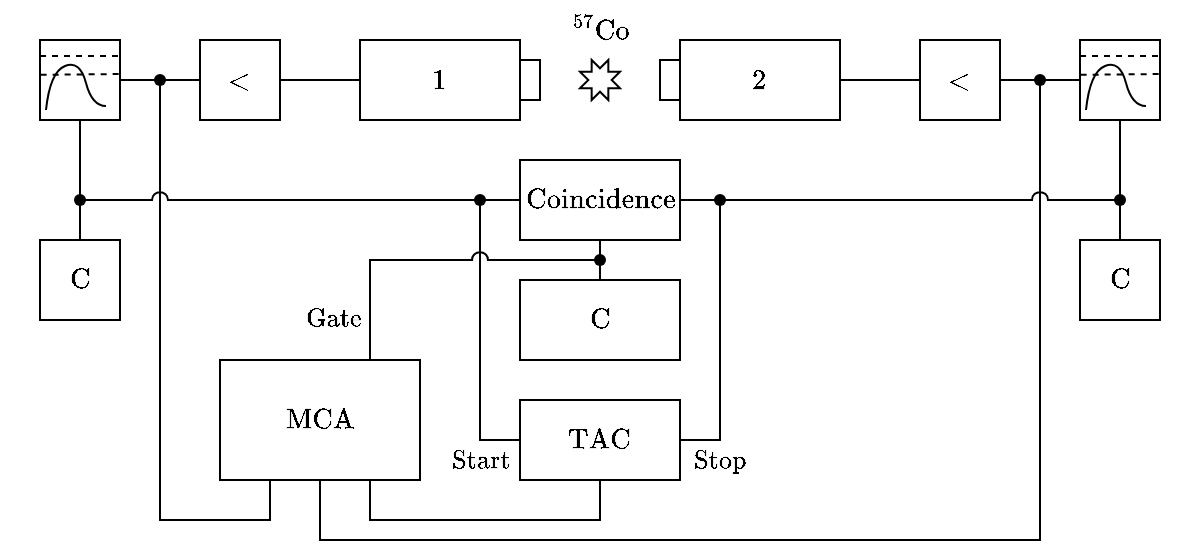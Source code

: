 <mxfile version="24.7.17">
  <diagram name="Page-1" id="JzKj8us2CXbhLtyAC8qE">
    <mxGraphModel dx="932" dy="666" grid="1" gridSize="10" guides="1" tooltips="1" connect="1" arrows="1" fold="1" page="1" pageScale="1" pageWidth="850" pageHeight="1100" math="1" shadow="0">
      <root>
        <mxCell id="0" />
        <mxCell id="1" parent="0" />
        <mxCell id="TYyMnVdzo0bnUDyxavS7-44" value="" style="shape=waypoint;sketch=0;fillStyle=solid;size=6;pointerEvents=1;points=[];fillColor=none;resizable=0;rotatable=0;perimeter=centerPerimeter;snapToPoint=1;" vertex="1" parent="1">
          <mxGeometry x="350" y="540" width="20" height="20" as="geometry" />
        </mxCell>
        <mxCell id="TYyMnVdzo0bnUDyxavS7-36" style="edgeStyle=orthogonalEdgeStyle;rounded=0;orthogonalLoop=1;jettySize=auto;html=1;exitX=0.25;exitY=1;exitDx=0;exitDy=0;entryX=0.621;entryY=0.618;entryDx=0;entryDy=0;entryPerimeter=0;endArrow=none;endFill=0;jumpStyle=arc;jumpSize=8;" edge="1" parent="1" source="TYyMnVdzo0bnUDyxavS7-24" target="TYyMnVdzo0bnUDyxavS7-28">
          <mxGeometry relative="1" as="geometry">
            <Array as="points">
              <mxPoint x="195" y="680" />
              <mxPoint x="140" y="680" />
            </Array>
          </mxGeometry>
        </mxCell>
        <mxCell id="TYyMnVdzo0bnUDyxavS7-16" value="" style="edgeStyle=orthogonalEdgeStyle;rounded=0;orthogonalLoop=1;jettySize=auto;html=1;endArrow=none;endFill=0;" edge="1" parent="1" source="TYyMnVdzo0bnUDyxavS7-2" target="TYyMnVdzo0bnUDyxavS7-7">
          <mxGeometry relative="1" as="geometry" />
        </mxCell>
        <mxCell id="TYyMnVdzo0bnUDyxavS7-2" value="$$1$$" style="rounded=0;whiteSpace=wrap;html=1;" vertex="1" parent="1">
          <mxGeometry x="240" y="440" width="80" height="40" as="geometry" />
        </mxCell>
        <mxCell id="TYyMnVdzo0bnUDyxavS7-3" value="$$2$$" style="rounded=0;whiteSpace=wrap;html=1;" vertex="1" parent="1">
          <mxGeometry x="400" y="440" width="80" height="40" as="geometry" />
        </mxCell>
        <mxCell id="TYyMnVdzo0bnUDyxavS7-4" value="" style="rounded=0;whiteSpace=wrap;html=1;" vertex="1" parent="1">
          <mxGeometry x="320" y="450" width="10" height="20" as="geometry" />
        </mxCell>
        <mxCell id="TYyMnVdzo0bnUDyxavS7-5" value="" style="rounded=0;whiteSpace=wrap;html=1;" vertex="1" parent="1">
          <mxGeometry x="390" y="450" width="10" height="20" as="geometry" />
        </mxCell>
        <mxCell id="TYyMnVdzo0bnUDyxavS7-40" style="edgeStyle=orthogonalEdgeStyle;rounded=0;orthogonalLoop=1;jettySize=auto;html=1;endArrow=none;endFill=0;jumpStyle=arc;jumpSize=8;" edge="1" parent="1" source="TYyMnVdzo0bnUDyxavS7-49" target="TYyMnVdzo0bnUDyxavS7-37">
          <mxGeometry relative="1" as="geometry">
            <mxPoint x="280" y="520" as="sourcePoint" />
          </mxGeometry>
        </mxCell>
        <mxCell id="TYyMnVdzo0bnUDyxavS7-45" style="edgeStyle=orthogonalEdgeStyle;rounded=0;orthogonalLoop=1;jettySize=auto;html=1;exitX=0.5;exitY=1;exitDx=0;exitDy=0;endArrow=none;endFill=0;" edge="1" parent="1" source="TYyMnVdzo0bnUDyxavS7-6" target="TYyMnVdzo0bnUDyxavS7-44">
          <mxGeometry relative="1" as="geometry" />
        </mxCell>
        <mxCell id="TYyMnVdzo0bnUDyxavS7-103" style="edgeStyle=orthogonalEdgeStyle;rounded=0;orthogonalLoop=1;jettySize=auto;html=1;exitX=1;exitY=0.5;exitDx=0;exitDy=0;endArrow=none;endFill=0;" edge="1" parent="1" source="TYyMnVdzo0bnUDyxavS7-6" target="TYyMnVdzo0bnUDyxavS7-99">
          <mxGeometry relative="1" as="geometry" />
        </mxCell>
        <mxCell id="TYyMnVdzo0bnUDyxavS7-6" value="$$\textrm{Coincidence}$$" style="rounded=0;whiteSpace=wrap;html=1;" vertex="1" parent="1">
          <mxGeometry x="320" y="500" width="80" height="40" as="geometry" />
        </mxCell>
        <mxCell id="TYyMnVdzo0bnUDyxavS7-7" value="$$&amp;lt;$$" style="whiteSpace=wrap;html=1;aspect=fixed;" vertex="1" parent="1">
          <mxGeometry x="160" y="440" width="40" height="40" as="geometry" />
        </mxCell>
        <mxCell id="TYyMnVdzo0bnUDyxavS7-18" value="" style="group" vertex="1" connectable="0" parent="1">
          <mxGeometry x="80" y="440" width="40" height="40" as="geometry" />
        </mxCell>
        <mxCell id="TYyMnVdzo0bnUDyxavS7-8" value="" style="whiteSpace=wrap;html=1;aspect=fixed;" vertex="1" parent="TYyMnVdzo0bnUDyxavS7-18">
          <mxGeometry width="40" height="40" as="geometry" />
        </mxCell>
        <mxCell id="TYyMnVdzo0bnUDyxavS7-9" value="" style="curved=1;endArrow=none;html=1;rounded=0;strokeColor=default;endFill=0;" edge="1" parent="TYyMnVdzo0bnUDyxavS7-18">
          <mxGeometry width="50" height="50" relative="1" as="geometry">
            <mxPoint x="3" y="35" as="sourcePoint" />
            <mxPoint x="33" y="33" as="targetPoint" />
            <Array as="points">
              <mxPoint x="5" y="16" />
              <mxPoint x="20" y="10" />
              <mxPoint x="26" y="33" />
            </Array>
          </mxGeometry>
        </mxCell>
        <mxCell id="TYyMnVdzo0bnUDyxavS7-12" value="" style="endArrow=none;dashed=1;html=1;rounded=0;exitX=0;exitY=0.25;exitDx=0;exitDy=0;entryX=1;entryY=0.25;entryDx=0;entryDy=0;" edge="1" parent="TYyMnVdzo0bnUDyxavS7-18">
          <mxGeometry width="50" height="50" relative="1" as="geometry">
            <mxPoint y="8" as="sourcePoint" />
            <mxPoint x="40" y="8" as="targetPoint" />
          </mxGeometry>
        </mxCell>
        <mxCell id="TYyMnVdzo0bnUDyxavS7-13" value="" style="endArrow=none;dashed=1;html=1;rounded=0;exitX=0.042;exitY=0.279;exitDx=0;exitDy=0;exitPerimeter=0;entryX=1;entryY=0.5;entryDx=0;entryDy=0;" edge="1" parent="TYyMnVdzo0bnUDyxavS7-18">
          <mxGeometry width="50" height="50" relative="1" as="geometry">
            <mxPoint x="0.32" y="17.42" as="sourcePoint" />
            <mxPoint x="40" y="17" as="targetPoint" />
          </mxGeometry>
        </mxCell>
        <mxCell id="TYyMnVdzo0bnUDyxavS7-39" style="edgeStyle=orthogonalEdgeStyle;rounded=0;orthogonalLoop=1;jettySize=auto;html=1;exitX=0.5;exitY=0;exitDx=0;exitDy=0;endArrow=none;endFill=0;" edge="1" parent="1" source="TYyMnVdzo0bnUDyxavS7-21" target="TYyMnVdzo0bnUDyxavS7-37">
          <mxGeometry relative="1" as="geometry" />
        </mxCell>
        <mxCell id="TYyMnVdzo0bnUDyxavS7-21" value="$$\textrm{C}$$" style="rounded=0;whiteSpace=wrap;html=1;" vertex="1" parent="1">
          <mxGeometry x="80" y="540" width="40" height="40" as="geometry" />
        </mxCell>
        <mxCell id="TYyMnVdzo0bnUDyxavS7-24" value="$$\textrm{MCA}$$" style="rounded=0;whiteSpace=wrap;html=1;" vertex="1" parent="1">
          <mxGeometry x="170" y="600" width="100" height="60" as="geometry" />
        </mxCell>
        <mxCell id="TYyMnVdzo0bnUDyxavS7-52" style="edgeStyle=orthogonalEdgeStyle;rounded=0;orthogonalLoop=1;jettySize=auto;html=1;exitX=0;exitY=0.5;exitDx=0;exitDy=0;endArrow=none;endFill=0;" edge="1" parent="1" source="TYyMnVdzo0bnUDyxavS7-25" target="TYyMnVdzo0bnUDyxavS7-49">
          <mxGeometry relative="1" as="geometry" />
        </mxCell>
        <mxCell id="TYyMnVdzo0bnUDyxavS7-104" value="$$\textrm{Start}$$" style="edgeLabel;html=1;align=center;verticalAlign=middle;resizable=0;points=[];labelBackgroundColor=none;" vertex="1" connectable="0" parent="TYyMnVdzo0bnUDyxavS7-52">
          <mxGeometry x="-0.86" y="1" relative="1" as="geometry">
            <mxPoint x="-10" y="9" as="offset" />
          </mxGeometry>
        </mxCell>
        <mxCell id="TYyMnVdzo0bnUDyxavS7-55" style="edgeStyle=orthogonalEdgeStyle;rounded=0;orthogonalLoop=1;jettySize=auto;html=1;exitX=0.5;exitY=1;exitDx=0;exitDy=0;entryX=0.75;entryY=1;entryDx=0;entryDy=0;endArrow=none;endFill=0;" edge="1" parent="1" source="TYyMnVdzo0bnUDyxavS7-25" target="TYyMnVdzo0bnUDyxavS7-24">
          <mxGeometry relative="1" as="geometry">
            <Array as="points">
              <mxPoint x="360" y="680" />
              <mxPoint x="245" y="680" />
            </Array>
          </mxGeometry>
        </mxCell>
        <mxCell id="TYyMnVdzo0bnUDyxavS7-25" value="$$\textrm{TAC}$$" style="rounded=0;whiteSpace=wrap;html=1;" vertex="1" parent="1">
          <mxGeometry x="320" y="620" width="80" height="40" as="geometry" />
        </mxCell>
        <mxCell id="TYyMnVdzo0bnUDyxavS7-26" value="" style="verticalLabelPosition=top;verticalAlign=bottom;html=1;shape=mxgraph.basic.8_point_star;labelPosition=center;align=center;" vertex="1" parent="1">
          <mxGeometry x="350" y="450" width="20" height="20" as="geometry" />
        </mxCell>
        <mxCell id="TYyMnVdzo0bnUDyxavS7-28" value="" style="shape=waypoint;sketch=0;fillStyle=solid;size=6;pointerEvents=1;points=[];fillColor=none;resizable=0;rotatable=0;perimeter=centerPerimeter;snapToPoint=1;" vertex="1" parent="1">
          <mxGeometry x="130" y="450" width="20" height="20" as="geometry" />
        </mxCell>
        <mxCell id="TYyMnVdzo0bnUDyxavS7-32" style="edgeStyle=orthogonalEdgeStyle;rounded=0;orthogonalLoop=1;jettySize=auto;html=1;exitX=0;exitY=0.5;exitDx=0;exitDy=0;entryX=0.639;entryY=0.462;entryDx=0;entryDy=0;entryPerimeter=0;endArrow=none;endFill=0;" edge="1" parent="1" source="TYyMnVdzo0bnUDyxavS7-7" target="TYyMnVdzo0bnUDyxavS7-28">
          <mxGeometry relative="1" as="geometry" />
        </mxCell>
        <mxCell id="TYyMnVdzo0bnUDyxavS7-35" style="edgeStyle=orthogonalEdgeStyle;rounded=0;orthogonalLoop=1;jettySize=auto;html=1;exitX=1;exitY=0.5;exitDx=0;exitDy=0;endArrow=none;endFill=0;" edge="1" parent="1" source="TYyMnVdzo0bnUDyxavS7-8" target="TYyMnVdzo0bnUDyxavS7-28">
          <mxGeometry relative="1" as="geometry" />
        </mxCell>
        <mxCell id="TYyMnVdzo0bnUDyxavS7-37" value="" style="shape=waypoint;sketch=0;fillStyle=solid;size=6;pointerEvents=1;points=[];fillColor=none;resizable=0;rotatable=0;perimeter=centerPerimeter;snapToPoint=1;" vertex="1" parent="1">
          <mxGeometry x="90" y="510" width="20" height="20" as="geometry" />
        </mxCell>
        <mxCell id="TYyMnVdzo0bnUDyxavS7-38" style="edgeStyle=orthogonalEdgeStyle;rounded=0;orthogonalLoop=1;jettySize=auto;html=1;exitX=0.5;exitY=1;exitDx=0;exitDy=0;entryX=0.682;entryY=0.476;entryDx=0;entryDy=0;entryPerimeter=0;endArrow=none;endFill=0;" edge="1" parent="1" source="TYyMnVdzo0bnUDyxavS7-8" target="TYyMnVdzo0bnUDyxavS7-37">
          <mxGeometry relative="1" as="geometry" />
        </mxCell>
        <mxCell id="TYyMnVdzo0bnUDyxavS7-46" style="edgeStyle=orthogonalEdgeStyle;rounded=0;orthogonalLoop=1;jettySize=auto;html=1;exitX=0.5;exitY=0;exitDx=0;exitDy=0;endArrow=none;endFill=0;" edge="1" parent="1" source="TYyMnVdzo0bnUDyxavS7-43" target="TYyMnVdzo0bnUDyxavS7-44">
          <mxGeometry relative="1" as="geometry" />
        </mxCell>
        <mxCell id="TYyMnVdzo0bnUDyxavS7-43" value="$$\textrm{C}$$" style="rounded=0;whiteSpace=wrap;html=1;" vertex="1" parent="1">
          <mxGeometry x="320" y="560" width="80" height="40" as="geometry" />
        </mxCell>
        <mxCell id="TYyMnVdzo0bnUDyxavS7-49" value="" style="shape=waypoint;sketch=0;fillStyle=solid;size=6;pointerEvents=1;points=[];fillColor=none;resizable=0;rotatable=0;perimeter=centerPerimeter;snapToPoint=1;" vertex="1" parent="1">
          <mxGeometry x="290" y="510" width="20" height="20" as="geometry" />
        </mxCell>
        <mxCell id="TYyMnVdzo0bnUDyxavS7-51" style="edgeStyle=orthogonalEdgeStyle;rounded=0;orthogonalLoop=1;jettySize=auto;html=1;exitX=0;exitY=0.5;exitDx=0;exitDy=0;entryX=0.674;entryY=0.526;entryDx=0;entryDy=0;entryPerimeter=0;endArrow=none;endFill=0;" edge="1" parent="1" source="TYyMnVdzo0bnUDyxavS7-6" target="TYyMnVdzo0bnUDyxavS7-49">
          <mxGeometry relative="1" as="geometry" />
        </mxCell>
        <mxCell id="TYyMnVdzo0bnUDyxavS7-85" value="" style="edgeStyle=orthogonalEdgeStyle;rounded=0;orthogonalLoop=1;jettySize=auto;html=1;endArrow=none;endFill=0;entryX=1;entryY=0.5;entryDx=0;entryDy=0;exitX=0;exitY=0.5;exitDx=0;exitDy=0;" edge="1" target="TYyMnVdzo0bnUDyxavS7-3" parent="1" source="TYyMnVdzo0bnUDyxavS7-86">
          <mxGeometry relative="1" as="geometry">
            <mxPoint x="680" y="460.513" as="sourcePoint" />
          </mxGeometry>
        </mxCell>
        <mxCell id="TYyMnVdzo0bnUDyxavS7-86" value="$$&amp;lt;$$" style="whiteSpace=wrap;html=1;aspect=fixed;flipV=0;" vertex="1" parent="1">
          <mxGeometry x="520" y="440" width="40" height="40" as="geometry" />
        </mxCell>
        <mxCell id="TYyMnVdzo0bnUDyxavS7-87" value="" style="group;flipV=0;" vertex="1" connectable="0" parent="1">
          <mxGeometry x="600" y="440" width="40" height="40" as="geometry" />
        </mxCell>
        <mxCell id="TYyMnVdzo0bnUDyxavS7-88" value="" style="whiteSpace=wrap;html=1;aspect=fixed;" vertex="1" parent="TYyMnVdzo0bnUDyxavS7-87">
          <mxGeometry width="40" height="40" as="geometry" />
        </mxCell>
        <mxCell id="TYyMnVdzo0bnUDyxavS7-89" value="" style="curved=1;endArrow=none;html=1;rounded=0;strokeColor=default;endFill=0;" edge="1" parent="TYyMnVdzo0bnUDyxavS7-87">
          <mxGeometry width="50" height="50" relative="1" as="geometry">
            <mxPoint x="3" y="35" as="sourcePoint" />
            <mxPoint x="33" y="33" as="targetPoint" />
            <Array as="points">
              <mxPoint x="5" y="16" />
              <mxPoint x="20" y="10" />
              <mxPoint x="26" y="33" />
            </Array>
          </mxGeometry>
        </mxCell>
        <mxCell id="TYyMnVdzo0bnUDyxavS7-90" value="" style="endArrow=none;dashed=1;html=1;rounded=0;exitX=0;exitY=0.25;exitDx=0;exitDy=0;entryX=1;entryY=0.25;entryDx=0;entryDy=0;" edge="1" parent="TYyMnVdzo0bnUDyxavS7-87">
          <mxGeometry width="50" height="50" relative="1" as="geometry">
            <mxPoint y="8" as="sourcePoint" />
            <mxPoint x="40" y="8" as="targetPoint" />
          </mxGeometry>
        </mxCell>
        <mxCell id="TYyMnVdzo0bnUDyxavS7-91" value="" style="endArrow=none;dashed=1;html=1;rounded=0;exitX=0.042;exitY=0.279;exitDx=0;exitDy=0;exitPerimeter=0;entryX=1;entryY=0.5;entryDx=0;entryDy=0;" edge="1" parent="TYyMnVdzo0bnUDyxavS7-87">
          <mxGeometry width="50" height="50" relative="1" as="geometry">
            <mxPoint x="0.32" y="17.42" as="sourcePoint" />
            <mxPoint x="40" y="17" as="targetPoint" />
          </mxGeometry>
        </mxCell>
        <mxCell id="TYyMnVdzo0bnUDyxavS7-106" value="" style="edgeStyle=orthogonalEdgeStyle;rounded=0;orthogonalLoop=1;jettySize=auto;html=1;exitX=0.5;exitY=1;exitDx=0;exitDy=0;endArrow=none;endFill=0;" edge="1" parent="1" source="TYyMnVdzo0bnUDyxavS7-88" target="TYyMnVdzo0bnUDyxavS7-100">
          <mxGeometry relative="1" as="geometry" />
        </mxCell>
        <mxCell id="TYyMnVdzo0bnUDyxavS7-92" value="" style="shape=waypoint;sketch=0;fillStyle=solid;size=6;pointerEvents=1;points=[];fillColor=none;resizable=0;rotatable=0;perimeter=centerPerimeter;snapToPoint=1;flipV=0;" vertex="1" parent="1">
          <mxGeometry x="570" y="450" width="20" height="20" as="geometry" />
        </mxCell>
        <mxCell id="TYyMnVdzo0bnUDyxavS7-93" style="edgeStyle=orthogonalEdgeStyle;rounded=0;orthogonalLoop=1;jettySize=auto;html=1;exitX=1;exitY=0.5;exitDx=0;exitDy=0;entryX=0.639;entryY=0.462;entryDx=0;entryDy=0;entryPerimeter=0;endArrow=none;endFill=0;" edge="1" source="TYyMnVdzo0bnUDyxavS7-86" target="TYyMnVdzo0bnUDyxavS7-92" parent="1">
          <mxGeometry relative="1" as="geometry">
            <mxPoint x="760" y="530" as="sourcePoint" />
          </mxGeometry>
        </mxCell>
        <mxCell id="TYyMnVdzo0bnUDyxavS7-94" style="edgeStyle=orthogonalEdgeStyle;rounded=0;orthogonalLoop=1;jettySize=auto;html=1;exitX=0;exitY=0.5;exitDx=0;exitDy=0;endArrow=none;endFill=0;" edge="1" source="TYyMnVdzo0bnUDyxavS7-88" target="TYyMnVdzo0bnUDyxavS7-92" parent="1">
          <mxGeometry relative="1" as="geometry" />
        </mxCell>
        <mxCell id="TYyMnVdzo0bnUDyxavS7-96" style="edgeStyle=orthogonalEdgeStyle;rounded=0;orthogonalLoop=1;jettySize=auto;html=1;exitX=0.5;exitY=0;exitDx=0;exitDy=0;endArrow=none;endFill=0;entryX=0.406;entryY=0.387;entryDx=0;entryDy=0;entryPerimeter=0;" edge="1" source="TYyMnVdzo0bnUDyxavS7-97" target="TYyMnVdzo0bnUDyxavS7-100" parent="1">
          <mxGeometry relative="1" as="geometry" />
        </mxCell>
        <mxCell id="TYyMnVdzo0bnUDyxavS7-97" value="$$\textrm{C}$$" style="rounded=0;whiteSpace=wrap;html=1;" vertex="1" parent="1">
          <mxGeometry x="600" y="540" width="40" height="40" as="geometry" />
        </mxCell>
        <mxCell id="TYyMnVdzo0bnUDyxavS7-102" value="" style="edgeStyle=orthogonalEdgeStyle;rounded=0;orthogonalLoop=1;jettySize=auto;html=1;entryX=1;entryY=0.5;entryDx=0;entryDy=0;endArrow=none;endFill=0;" edge="1" parent="1" source="TYyMnVdzo0bnUDyxavS7-99" target="TYyMnVdzo0bnUDyxavS7-25">
          <mxGeometry relative="1" as="geometry">
            <Array as="points">
              <mxPoint x="420" y="640" />
            </Array>
          </mxGeometry>
        </mxCell>
        <mxCell id="TYyMnVdzo0bnUDyxavS7-105" value="$$\textrm{Stop}$$" style="edgeLabel;html=1;align=center;verticalAlign=middle;resizable=0;points=[];labelBackgroundColor=none;" vertex="1" connectable="0" parent="TYyMnVdzo0bnUDyxavS7-102">
          <mxGeometry x="0.874" relative="1" as="geometry">
            <mxPoint x="11" y="10" as="offset" />
          </mxGeometry>
        </mxCell>
        <mxCell id="TYyMnVdzo0bnUDyxavS7-99" value="" style="shape=waypoint;sketch=0;fillStyle=solid;size=6;pointerEvents=1;points=[];fillColor=none;resizable=0;rotatable=0;perimeter=centerPerimeter;snapToPoint=1;" vertex="1" parent="1">
          <mxGeometry x="410" y="509.97" width="20" height="20" as="geometry" />
        </mxCell>
        <mxCell id="TYyMnVdzo0bnUDyxavS7-100" value="" style="shape=waypoint;sketch=0;fillStyle=solid;size=6;pointerEvents=1;points=[];fillColor=none;resizable=0;rotatable=0;perimeter=centerPerimeter;snapToPoint=1;" vertex="1" parent="1">
          <mxGeometry x="610" y="509.97" width="20" height="20" as="geometry" />
        </mxCell>
        <mxCell id="TYyMnVdzo0bnUDyxavS7-101" value="" style="edgeStyle=orthogonalEdgeStyle;rounded=0;orthogonalLoop=1;jettySize=auto;html=1;endArrow=none;endFill=0;entryX=0.5;entryY=1;entryDx=0;entryDy=0;" edge="1" parent="1" source="TYyMnVdzo0bnUDyxavS7-88" target="TYyMnVdzo0bnUDyxavS7-24">
          <mxGeometry relative="1" as="geometry">
            <mxPoint x="130" y="690" as="targetPoint" />
            <Array as="points">
              <mxPoint x="580" y="460" />
              <mxPoint x="580" y="690" />
              <mxPoint x="220" y="690" />
            </Array>
          </mxGeometry>
        </mxCell>
        <mxCell id="TYyMnVdzo0bnUDyxavS7-47" style="edgeStyle=orthogonalEdgeStyle;rounded=0;orthogonalLoop=1;jettySize=auto;html=1;exitX=0.75;exitY=0;exitDx=0;exitDy=0;endArrow=none;endFill=0;jumpStyle=arc;jumpSize=8;" edge="1" parent="1" source="TYyMnVdzo0bnUDyxavS7-24">
          <mxGeometry relative="1" as="geometry">
            <mxPoint x="360" y="550" as="targetPoint" />
            <Array as="points">
              <mxPoint x="245" y="550" />
            </Array>
          </mxGeometry>
        </mxCell>
        <mxCell id="TYyMnVdzo0bnUDyxavS7-48" value="$$\textrm{Gate}$$" style="edgeLabel;html=1;align=center;verticalAlign=middle;resizable=0;points=[];labelBackgroundColor=none;" vertex="1" connectable="0" parent="TYyMnVdzo0bnUDyxavS7-47">
          <mxGeometry x="-0.819" relative="1" as="geometry">
            <mxPoint x="-19" y="-6" as="offset" />
          </mxGeometry>
        </mxCell>
        <mxCell id="TYyMnVdzo0bnUDyxavS7-95" style="edgeStyle=orthogonalEdgeStyle;rounded=0;orthogonalLoop=1;jettySize=auto;html=1;endArrow=none;endFill=0;jumpStyle=arc;jumpSize=8;" edge="1" source="TYyMnVdzo0bnUDyxavS7-100" target="TYyMnVdzo0bnUDyxavS7-99" parent="1">
          <mxGeometry relative="1" as="geometry">
            <mxPoint x="600" y="519.97" as="sourcePoint" />
          </mxGeometry>
        </mxCell>
        <mxCell id="TYyMnVdzo0bnUDyxavS7-107" value="&lt;span style=&quot;text-wrap: nowrap;&quot;&gt;$$^{57}\textrm{Co}$$&lt;/span&gt;" style="text;html=1;align=center;verticalAlign=middle;whiteSpace=wrap;rounded=0;" vertex="1" parent="1">
          <mxGeometry x="330" y="420" width="60" height="30" as="geometry" />
        </mxCell>
      </root>
    </mxGraphModel>
  </diagram>
</mxfile>
